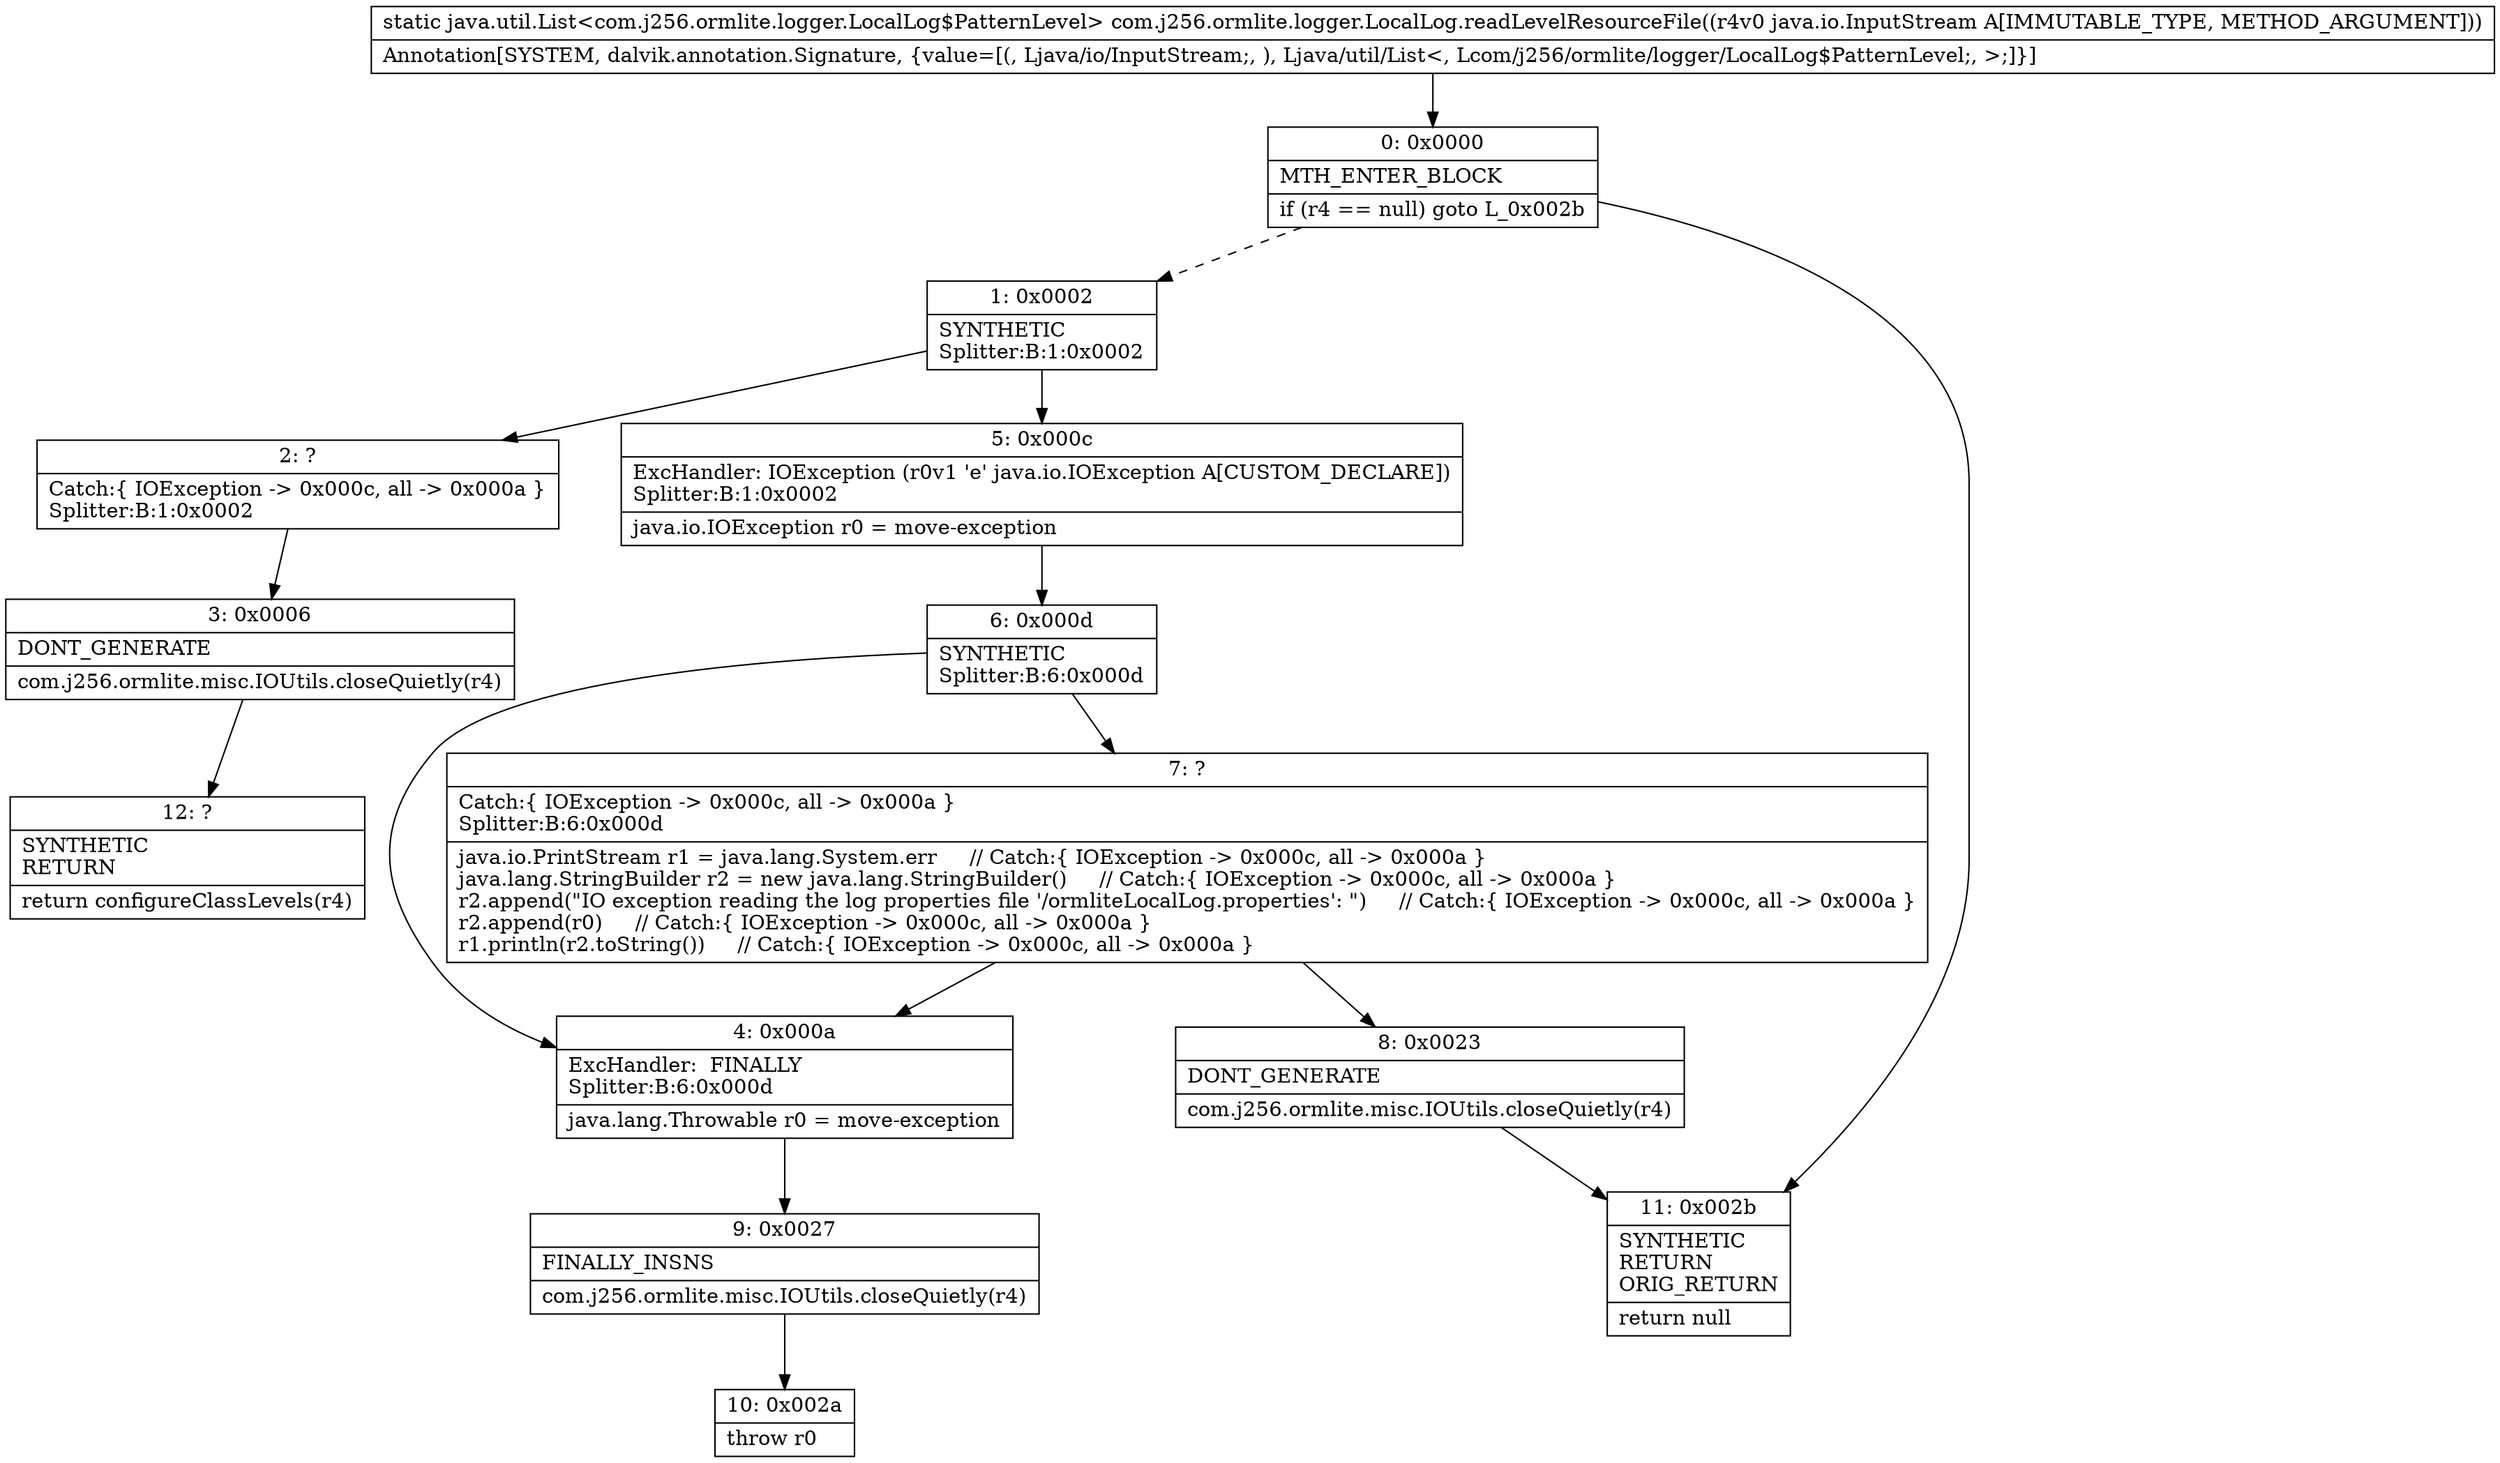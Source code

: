 digraph "CFG forcom.j256.ormlite.logger.LocalLog.readLevelResourceFile(Ljava\/io\/InputStream;)Ljava\/util\/List;" {
Node_0 [shape=record,label="{0\:\ 0x0000|MTH_ENTER_BLOCK\l|if (r4 == null) goto L_0x002b\l}"];
Node_1 [shape=record,label="{1\:\ 0x0002|SYNTHETIC\lSplitter:B:1:0x0002\l}"];
Node_2 [shape=record,label="{2\:\ ?|Catch:\{ IOException \-\> 0x000c, all \-\> 0x000a \}\lSplitter:B:1:0x0002\l}"];
Node_3 [shape=record,label="{3\:\ 0x0006|DONT_GENERATE\l|com.j256.ormlite.misc.IOUtils.closeQuietly(r4)\l}"];
Node_4 [shape=record,label="{4\:\ 0x000a|ExcHandler:  FINALLY\lSplitter:B:6:0x000d\l|java.lang.Throwable r0 = move\-exception\l}"];
Node_5 [shape=record,label="{5\:\ 0x000c|ExcHandler: IOException (r0v1 'e' java.io.IOException A[CUSTOM_DECLARE])\lSplitter:B:1:0x0002\l|java.io.IOException r0 = move\-exception\l}"];
Node_6 [shape=record,label="{6\:\ 0x000d|SYNTHETIC\lSplitter:B:6:0x000d\l}"];
Node_7 [shape=record,label="{7\:\ ?|Catch:\{ IOException \-\> 0x000c, all \-\> 0x000a \}\lSplitter:B:6:0x000d\l|java.io.PrintStream r1 = java.lang.System.err     \/\/ Catch:\{ IOException \-\> 0x000c, all \-\> 0x000a \}\ljava.lang.StringBuilder r2 = new java.lang.StringBuilder()     \/\/ Catch:\{ IOException \-\> 0x000c, all \-\> 0x000a \}\lr2.append(\"IO exception reading the log properties file '\/ormliteLocalLog.properties': \")     \/\/ Catch:\{ IOException \-\> 0x000c, all \-\> 0x000a \}\lr2.append(r0)     \/\/ Catch:\{ IOException \-\> 0x000c, all \-\> 0x000a \}\lr1.println(r2.toString())     \/\/ Catch:\{ IOException \-\> 0x000c, all \-\> 0x000a \}\l}"];
Node_8 [shape=record,label="{8\:\ 0x0023|DONT_GENERATE\l|com.j256.ormlite.misc.IOUtils.closeQuietly(r4)\l}"];
Node_9 [shape=record,label="{9\:\ 0x0027|FINALLY_INSNS\l|com.j256.ormlite.misc.IOUtils.closeQuietly(r4)\l}"];
Node_10 [shape=record,label="{10\:\ 0x002a|throw r0\l}"];
Node_11 [shape=record,label="{11\:\ 0x002b|SYNTHETIC\lRETURN\lORIG_RETURN\l|return null\l}"];
Node_12 [shape=record,label="{12\:\ ?|SYNTHETIC\lRETURN\l|return configureClassLevels(r4)\l}"];
MethodNode[shape=record,label="{static java.util.List\<com.j256.ormlite.logger.LocalLog$PatternLevel\> com.j256.ormlite.logger.LocalLog.readLevelResourceFile((r4v0 java.io.InputStream A[IMMUTABLE_TYPE, METHOD_ARGUMENT]))  | Annotation[SYSTEM, dalvik.annotation.Signature, \{value=[(, Ljava\/io\/InputStream;, ), Ljava\/util\/List\<, Lcom\/j256\/ormlite\/logger\/LocalLog$PatternLevel;, \>;]\}]\l}"];
MethodNode -> Node_0;
Node_0 -> Node_1[style=dashed];
Node_0 -> Node_11;
Node_1 -> Node_2;
Node_1 -> Node_5;
Node_2 -> Node_3;
Node_3 -> Node_12;
Node_4 -> Node_9;
Node_5 -> Node_6;
Node_6 -> Node_7;
Node_6 -> Node_4;
Node_7 -> Node_8;
Node_7 -> Node_4;
Node_8 -> Node_11;
Node_9 -> Node_10;
}

